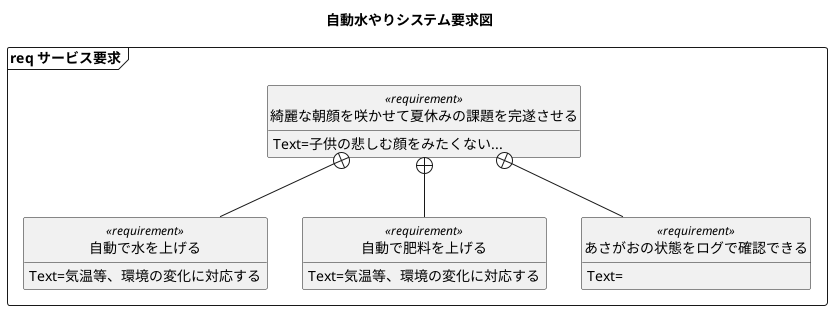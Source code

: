 @startuml

hide circle
hide empty members
hide method

!define REQ1 綺麗な朝顔を咲かせて夏休みの課題を完遂させる
!define REQ2 自動で水を上げる
!define REQ3 自動で肥料を上げる
!define REQ5 あさがおの状態をログで確認できる

!definelong req(name,txt,label)
class "name" as label <<requirement>> {
Text=txt
}
!enddefinelong

!definelong freq(name,txt,label)
class "name" as label <<functionalRequirement>> {
Text=txt
}
!enddefinelong

!definelong dcnstr(name,txt,label)
class "name" as label <<designConstraint>> {
Text=txt
}
!enddefinelong

!definelong dcnstr(name,txt,label)
class "name" as label <<designConstraint>> {
Text=txt
}
!enddefinelong

!definelong testcase(name,txt,label)
class "name" as label <<testCase>> {
Text=txt
}

!enddefinelong
!define nest(x,y) x +-- y
!define derive(x,y) x <.. y : <<deriveReqt>>
!define refine(x,y) x <.. y : <<refine>>
!define derivel(x,y) x <.. y : <<deriveReqt>> link


title 自動水やりシステム要求図

package "req サービス要求" <<Frame>> {
    req(REQ1,子供の悲しむ顔をみたくない...,A1)
    req(REQ2,気温等、環境の変化に対応する,A2)
    req(REQ3,気温等、環境の変化に対応する,A3)
    req(REQ5,,A5)

}

nest(A1,A2)
nest(A1,A3)
nest(A1,A5)


@enduml
